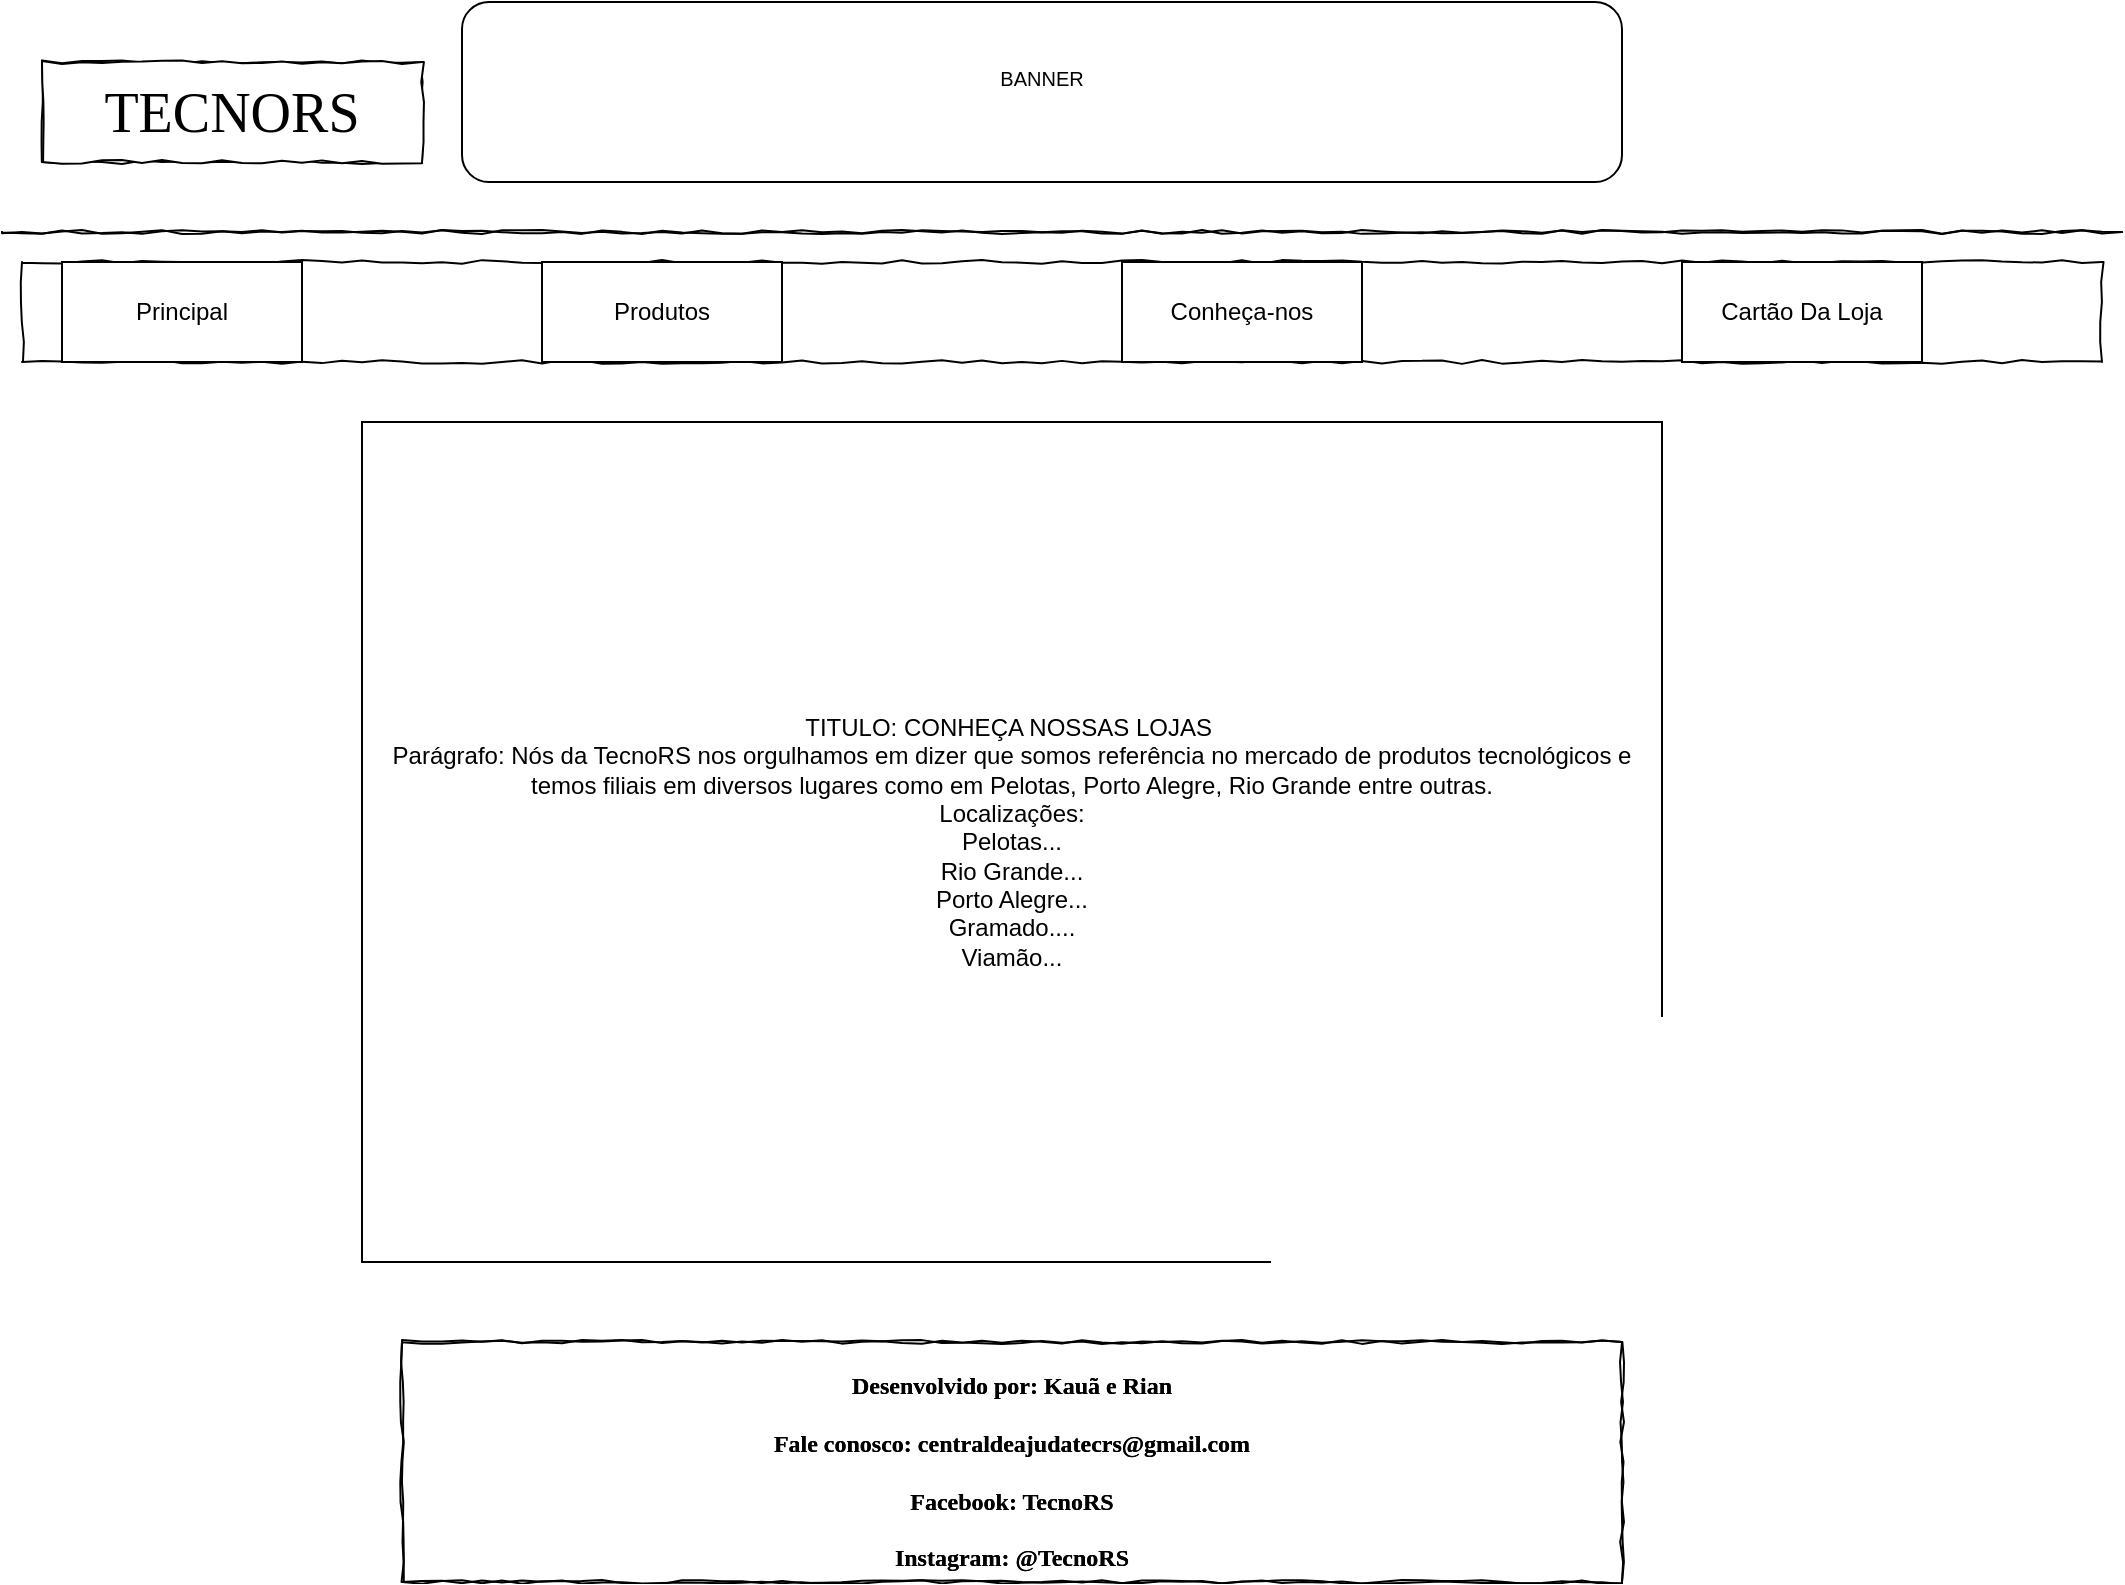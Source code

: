 <mxfile version="17.4.6" type="device"><diagram name="Page-1" id="03018318-947c-dd8e-b7a3-06fadd420f32"><mxGraphModel dx="862" dy="450" grid="1" gridSize="10" guides="1" tooltips="1" connect="1" arrows="1" fold="1" page="1" pageScale="1" pageWidth="1100" pageHeight="850" background="#ffffff" math="0" shadow="0"><root><mxCell id="0"/><mxCell id="1" parent="0"/><mxCell id="677b7b8949515195-2" value="TECNORS" style="whiteSpace=wrap;html=1;rounded=0;shadow=0;labelBackgroundColor=none;strokeWidth=1;fontFamily=Verdana;fontSize=28;align=center;comic=1;" parent="1" vertex="1"><mxGeometry x="40" y="60" width="190" height="50" as="geometry"/></mxCell><mxCell id="677b7b8949515195-9" value="" style="line;strokeWidth=1;html=1;rounded=0;shadow=0;labelBackgroundColor=none;fillColor=none;fontFamily=Verdana;fontSize=14;fontColor=#000000;align=center;comic=1;" parent="1" vertex="1"><mxGeometry x="20" y="140" width="1060" height="10" as="geometry"/></mxCell><mxCell id="677b7b8949515195-10" value="" style="whiteSpace=wrap;html=1;rounded=0;shadow=0;labelBackgroundColor=none;strokeWidth=1;fillColor=none;fontFamily=Verdana;fontSize=12;align=center;comic=1;" parent="1" vertex="1"><mxGeometry x="30" y="160" width="1040" height="50" as="geometry"/></mxCell><mxCell id="677b7b8949515195-15" value="&lt;div&gt;&lt;b&gt;Desenvolvido por: Kauã e Rian&lt;/b&gt;&lt;/div&gt;&lt;div&gt;&lt;b&gt;&lt;br&gt;&lt;/b&gt;&lt;/div&gt;&lt;div&gt;&lt;b&gt;Fale conosco: centraldeajudatecrs@gmail.com&lt;br&gt;&lt;/b&gt;&lt;/div&gt;&lt;div&gt;&lt;b&gt;&lt;br&gt;&lt;/b&gt;&lt;/div&gt;&lt;div&gt;&lt;b&gt;Facebook: TecnoRS&lt;/b&gt;&lt;/div&gt;&lt;div&gt;&lt;b&gt;&lt;br&gt;&lt;/b&gt;&lt;/div&gt;&lt;div&gt;&lt;b&gt;Instagram: @TecnoRS&lt;br&gt;&lt;/b&gt;&lt;/div&gt;" style="whiteSpace=wrap;html=1;rounded=0;shadow=0;labelBackgroundColor=none;strokeWidth=1;fillColor=none;fontFamily=Verdana;fontSize=12;align=center;verticalAlign=top;spacing=10;comic=1;" parent="1" vertex="1"><mxGeometry x="220" y="700" width="610" height="120" as="geometry"/></mxCell><mxCell id="vkJKuuTp50C2g2RRgd5c-1" value="Principal" style="rounded=0;whiteSpace=wrap;html=1;fontFamily=Helvetica;" parent="1" vertex="1"><mxGeometry x="50" y="160" width="120" height="50" as="geometry"/></mxCell><mxCell id="vkJKuuTp50C2g2RRgd5c-4" value="Produtos" style="rounded=0;whiteSpace=wrap;html=1;fontFamily=Helvetica;" parent="1" vertex="1"><mxGeometry x="290" y="160" width="120" height="50" as="geometry"/></mxCell><mxCell id="vkJKuuTp50C2g2RRgd5c-5" value="Conheça-nos" style="rounded=0;whiteSpace=wrap;html=1;fontFamily=Helvetica;" parent="1" vertex="1"><mxGeometry x="580" y="160" width="120" height="50" as="geometry"/></mxCell><mxCell id="vkJKuuTp50C2g2RRgd5c-6" value="Cartão Da Loja" style="rounded=0;whiteSpace=wrap;html=1;fontFamily=Helvetica;" parent="1" vertex="1"><mxGeometry x="860" y="160" width="120" height="50" as="geometry"/></mxCell><mxCell id="FUIlYt9TJ_StRtgliAaz-1" value="&lt;font size=&quot;1&quot;&gt;BANNER&lt;br&gt;&lt;br&gt;&lt;/font&gt;" style="rounded=1;whiteSpace=wrap;html=1;" parent="1" vertex="1"><mxGeometry x="250" y="30" width="580" height="90" as="geometry"/></mxCell><mxCell id="FUIlYt9TJ_StRtgliAaz-3" value="TECNORS" style="whiteSpace=wrap;html=1;rounded=0;shadow=0;labelBackgroundColor=none;strokeWidth=1;fontFamily=Verdana;fontSize=28;align=center;comic=1;" parent="1" vertex="1"><mxGeometry x="40" y="60" width="190" height="50" as="geometry"/></mxCell><mxCell id="FUIlYt9TJ_StRtgliAaz-5" value="" style="line;strokeWidth=1;html=1;rounded=0;shadow=0;labelBackgroundColor=none;fillColor=none;fontFamily=Verdana;fontSize=14;fontColor=#000000;align=center;comic=1;" parent="1" vertex="1"><mxGeometry x="20" y="140" width="1060" height="10" as="geometry"/></mxCell><mxCell id="FUIlYt9TJ_StRtgliAaz-7" value="&lt;div&gt;&lt;b&gt;Desenvolvido por: Kauã e Rian&lt;/b&gt;&lt;/div&gt;&lt;div&gt;&lt;b&gt;&lt;br&gt;&lt;/b&gt;&lt;/div&gt;&lt;div&gt;&lt;b&gt;Fale conosco: centraldeajudatecrs@gmail.com&lt;br&gt;&lt;/b&gt;&lt;/div&gt;&lt;div&gt;&lt;b&gt;&lt;br&gt;&lt;/b&gt;&lt;/div&gt;&lt;div&gt;&lt;b&gt;Facebook: TecnoRS&lt;/b&gt;&lt;/div&gt;&lt;div&gt;&lt;b&gt;&lt;br&gt;&lt;/b&gt;&lt;/div&gt;&lt;div&gt;&lt;b&gt;Instagram: @TecnoRS&lt;br&gt;&lt;/b&gt;&lt;/div&gt;" style="whiteSpace=wrap;html=1;rounded=0;shadow=0;labelBackgroundColor=none;strokeWidth=1;fillColor=none;fontFamily=Verdana;fontSize=12;align=center;verticalAlign=top;spacing=10;comic=1;" parent="1" vertex="1"><mxGeometry x="220" y="700" width="610" height="120" as="geometry"/></mxCell><mxCell id="FUIlYt9TJ_StRtgliAaz-8" value="Principal" style="rounded=0;whiteSpace=wrap;html=1;fontFamily=Helvetica;" parent="1" vertex="1"><mxGeometry x="50" y="160" width="120" height="50" as="geometry"/></mxCell><mxCell id="FUIlYt9TJ_StRtgliAaz-12" value="Cartão Da Loja" style="rounded=0;whiteSpace=wrap;html=1;fontFamily=Helvetica;" parent="1" vertex="1"><mxGeometry x="860" y="160" width="120" height="50" as="geometry"/></mxCell><mxCell id="FUIlYt9TJ_StRtgliAaz-13" value="TITULO: CONHEÇA NOSSAS LOJAS&amp;nbsp;&lt;br&gt;Parágrafo: Nós da TecnoRS nos orgulhamos em dizer que somos referência no mercado de produtos tecnológicos e temos filiais em diversos lugares como em Pelotas, Porto Alegre, Rio Grande entre outras.&lt;br&gt;Localizações:&lt;br&gt;Pelotas...&lt;br&gt;Rio Grande...&lt;br&gt;Porto Alegre...&lt;br&gt;Gramado....&lt;br&gt;Viamão..." style="rounded=0;whiteSpace=wrap;html=1;fontFamily=Helvetica;fontColor=#000000;" parent="1" vertex="1"><mxGeometry x="200" y="240" width="650" height="420" as="geometry"/></mxCell></root></mxGraphModel></diagram></mxfile>